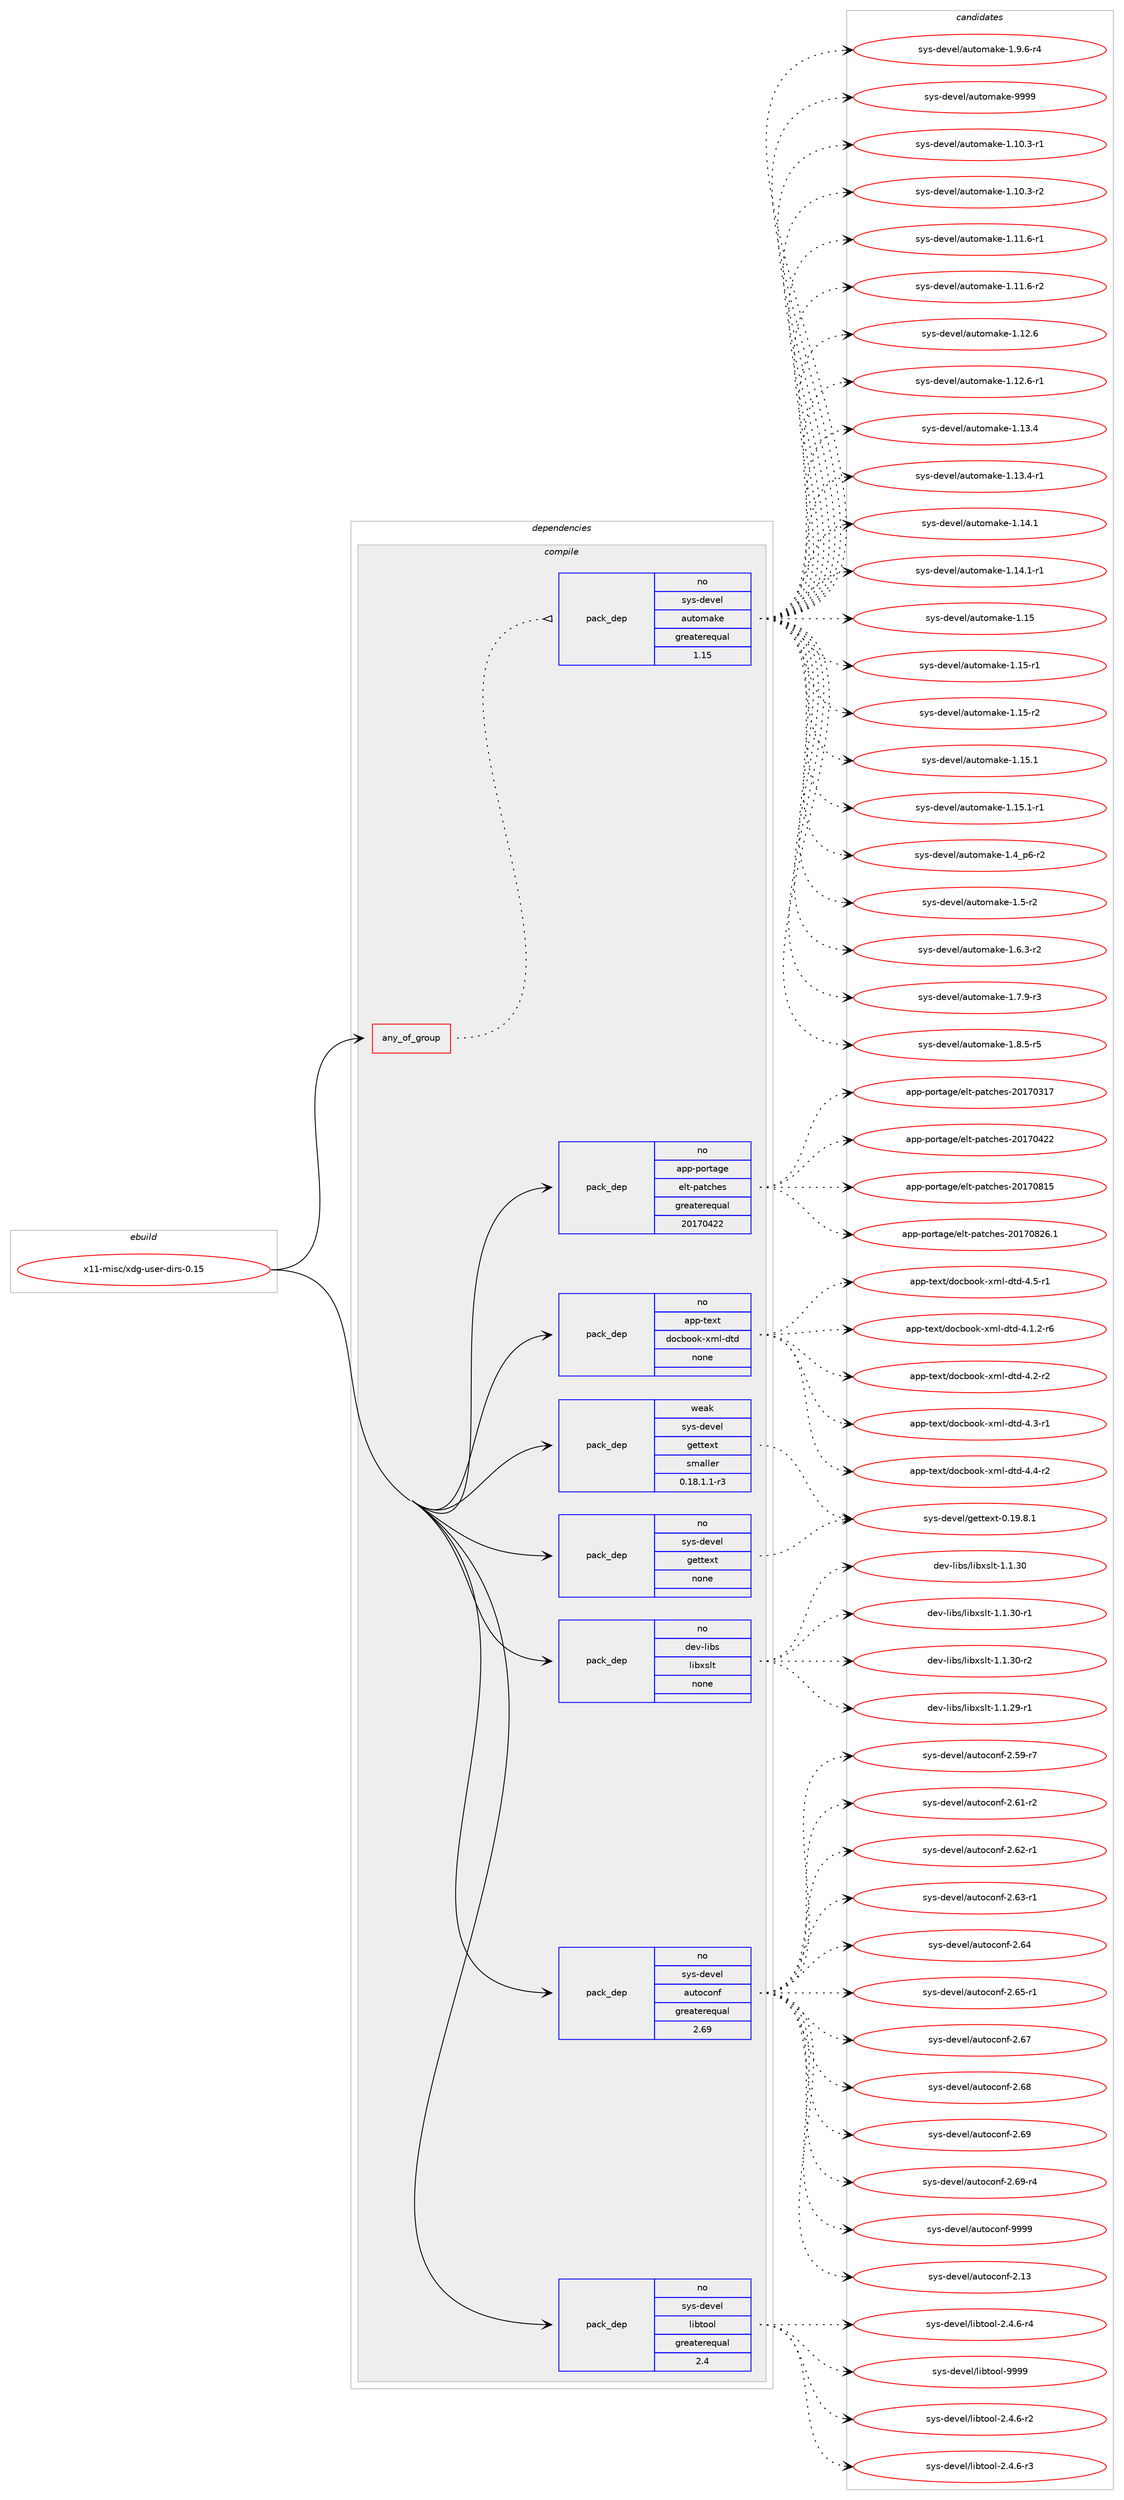 digraph prolog {

# *************
# Graph options
# *************

newrank=true;
concentrate=true;
compound=true;
graph [rankdir=LR,fontname=Helvetica,fontsize=10,ranksep=1.5];#, ranksep=2.5, nodesep=0.2];
edge  [arrowhead=vee];
node  [fontname=Helvetica,fontsize=10];

# **********
# The ebuild
# **********

subgraph cluster_leftcol {
color=gray;
rank=same;
label=<<i>ebuild</i>>;
id [label="x11-misc/xdg-user-dirs-0.15", color=red, width=4, href="../x11-misc/xdg-user-dirs-0.15.svg"];
}

# ****************
# The dependencies
# ****************

subgraph cluster_midcol {
color=gray;
label=<<i>dependencies</i>>;
subgraph cluster_compile {
fillcolor="#eeeeee";
style=filled;
label=<<i>compile</i>>;
subgraph any9517 {
dependency525017 [label=<<TABLE BORDER="0" CELLBORDER="1" CELLSPACING="0" CELLPADDING="4"><TR><TD CELLPADDING="10">any_of_group</TD></TR></TABLE>>, shape=none, color=red];subgraph pack391770 {
dependency525018 [label=<<TABLE BORDER="0" CELLBORDER="1" CELLSPACING="0" CELLPADDING="4" WIDTH="220"><TR><TD ROWSPAN="6" CELLPADDING="30">pack_dep</TD></TR><TR><TD WIDTH="110">no</TD></TR><TR><TD>sys-devel</TD></TR><TR><TD>automake</TD></TR><TR><TD>greaterequal</TD></TR><TR><TD>1.15</TD></TR></TABLE>>, shape=none, color=blue];
}
dependency525017:e -> dependency525018:w [weight=20,style="dotted",arrowhead="oinv"];
}
id:e -> dependency525017:w [weight=20,style="solid",arrowhead="vee"];
subgraph pack391771 {
dependency525019 [label=<<TABLE BORDER="0" CELLBORDER="1" CELLSPACING="0" CELLPADDING="4" WIDTH="220"><TR><TD ROWSPAN="6" CELLPADDING="30">pack_dep</TD></TR><TR><TD WIDTH="110">no</TD></TR><TR><TD>app-portage</TD></TR><TR><TD>elt-patches</TD></TR><TR><TD>greaterequal</TD></TR><TR><TD>20170422</TD></TR></TABLE>>, shape=none, color=blue];
}
id:e -> dependency525019:w [weight=20,style="solid",arrowhead="vee"];
subgraph pack391772 {
dependency525020 [label=<<TABLE BORDER="0" CELLBORDER="1" CELLSPACING="0" CELLPADDING="4" WIDTH="220"><TR><TD ROWSPAN="6" CELLPADDING="30">pack_dep</TD></TR><TR><TD WIDTH="110">no</TD></TR><TR><TD>app-text</TD></TR><TR><TD>docbook-xml-dtd</TD></TR><TR><TD>none</TD></TR><TR><TD></TD></TR></TABLE>>, shape=none, color=blue];
}
id:e -> dependency525020:w [weight=20,style="solid",arrowhead="vee"];
subgraph pack391773 {
dependency525021 [label=<<TABLE BORDER="0" CELLBORDER="1" CELLSPACING="0" CELLPADDING="4" WIDTH="220"><TR><TD ROWSPAN="6" CELLPADDING="30">pack_dep</TD></TR><TR><TD WIDTH="110">no</TD></TR><TR><TD>dev-libs</TD></TR><TR><TD>libxslt</TD></TR><TR><TD>none</TD></TR><TR><TD></TD></TR></TABLE>>, shape=none, color=blue];
}
id:e -> dependency525021:w [weight=20,style="solid",arrowhead="vee"];
subgraph pack391774 {
dependency525022 [label=<<TABLE BORDER="0" CELLBORDER="1" CELLSPACING="0" CELLPADDING="4" WIDTH="220"><TR><TD ROWSPAN="6" CELLPADDING="30">pack_dep</TD></TR><TR><TD WIDTH="110">no</TD></TR><TR><TD>sys-devel</TD></TR><TR><TD>autoconf</TD></TR><TR><TD>greaterequal</TD></TR><TR><TD>2.69</TD></TR></TABLE>>, shape=none, color=blue];
}
id:e -> dependency525022:w [weight=20,style="solid",arrowhead="vee"];
subgraph pack391775 {
dependency525023 [label=<<TABLE BORDER="0" CELLBORDER="1" CELLSPACING="0" CELLPADDING="4" WIDTH="220"><TR><TD ROWSPAN="6" CELLPADDING="30">pack_dep</TD></TR><TR><TD WIDTH="110">no</TD></TR><TR><TD>sys-devel</TD></TR><TR><TD>gettext</TD></TR><TR><TD>none</TD></TR><TR><TD></TD></TR></TABLE>>, shape=none, color=blue];
}
id:e -> dependency525023:w [weight=20,style="solid",arrowhead="vee"];
subgraph pack391776 {
dependency525024 [label=<<TABLE BORDER="0" CELLBORDER="1" CELLSPACING="0" CELLPADDING="4" WIDTH="220"><TR><TD ROWSPAN="6" CELLPADDING="30">pack_dep</TD></TR><TR><TD WIDTH="110">no</TD></TR><TR><TD>sys-devel</TD></TR><TR><TD>libtool</TD></TR><TR><TD>greaterequal</TD></TR><TR><TD>2.4</TD></TR></TABLE>>, shape=none, color=blue];
}
id:e -> dependency525024:w [weight=20,style="solid",arrowhead="vee"];
subgraph pack391777 {
dependency525025 [label=<<TABLE BORDER="0" CELLBORDER="1" CELLSPACING="0" CELLPADDING="4" WIDTH="220"><TR><TD ROWSPAN="6" CELLPADDING="30">pack_dep</TD></TR><TR><TD WIDTH="110">weak</TD></TR><TR><TD>sys-devel</TD></TR><TR><TD>gettext</TD></TR><TR><TD>smaller</TD></TR><TR><TD>0.18.1.1-r3</TD></TR></TABLE>>, shape=none, color=blue];
}
id:e -> dependency525025:w [weight=20,style="solid",arrowhead="vee"];
}
subgraph cluster_compileandrun {
fillcolor="#eeeeee";
style=filled;
label=<<i>compile and run</i>>;
}
subgraph cluster_run {
fillcolor="#eeeeee";
style=filled;
label=<<i>run</i>>;
}
}

# **************
# The candidates
# **************

subgraph cluster_choices {
rank=same;
color=gray;
label=<<i>candidates</i>>;

subgraph choice391770 {
color=black;
nodesep=1;
choice11512111545100101118101108479711711611110997107101454946494846514511449 [label="sys-devel/automake-1.10.3-r1", color=red, width=4,href="../sys-devel/automake-1.10.3-r1.svg"];
choice11512111545100101118101108479711711611110997107101454946494846514511450 [label="sys-devel/automake-1.10.3-r2", color=red, width=4,href="../sys-devel/automake-1.10.3-r2.svg"];
choice11512111545100101118101108479711711611110997107101454946494946544511449 [label="sys-devel/automake-1.11.6-r1", color=red, width=4,href="../sys-devel/automake-1.11.6-r1.svg"];
choice11512111545100101118101108479711711611110997107101454946494946544511450 [label="sys-devel/automake-1.11.6-r2", color=red, width=4,href="../sys-devel/automake-1.11.6-r2.svg"];
choice1151211154510010111810110847971171161111099710710145494649504654 [label="sys-devel/automake-1.12.6", color=red, width=4,href="../sys-devel/automake-1.12.6.svg"];
choice11512111545100101118101108479711711611110997107101454946495046544511449 [label="sys-devel/automake-1.12.6-r1", color=red, width=4,href="../sys-devel/automake-1.12.6-r1.svg"];
choice1151211154510010111810110847971171161111099710710145494649514652 [label="sys-devel/automake-1.13.4", color=red, width=4,href="../sys-devel/automake-1.13.4.svg"];
choice11512111545100101118101108479711711611110997107101454946495146524511449 [label="sys-devel/automake-1.13.4-r1", color=red, width=4,href="../sys-devel/automake-1.13.4-r1.svg"];
choice1151211154510010111810110847971171161111099710710145494649524649 [label="sys-devel/automake-1.14.1", color=red, width=4,href="../sys-devel/automake-1.14.1.svg"];
choice11512111545100101118101108479711711611110997107101454946495246494511449 [label="sys-devel/automake-1.14.1-r1", color=red, width=4,href="../sys-devel/automake-1.14.1-r1.svg"];
choice115121115451001011181011084797117116111109971071014549464953 [label="sys-devel/automake-1.15", color=red, width=4,href="../sys-devel/automake-1.15.svg"];
choice1151211154510010111810110847971171161111099710710145494649534511449 [label="sys-devel/automake-1.15-r1", color=red, width=4,href="../sys-devel/automake-1.15-r1.svg"];
choice1151211154510010111810110847971171161111099710710145494649534511450 [label="sys-devel/automake-1.15-r2", color=red, width=4,href="../sys-devel/automake-1.15-r2.svg"];
choice1151211154510010111810110847971171161111099710710145494649534649 [label="sys-devel/automake-1.15.1", color=red, width=4,href="../sys-devel/automake-1.15.1.svg"];
choice11512111545100101118101108479711711611110997107101454946495346494511449 [label="sys-devel/automake-1.15.1-r1", color=red, width=4,href="../sys-devel/automake-1.15.1-r1.svg"];
choice115121115451001011181011084797117116111109971071014549465295112544511450 [label="sys-devel/automake-1.4_p6-r2", color=red, width=4,href="../sys-devel/automake-1.4_p6-r2.svg"];
choice11512111545100101118101108479711711611110997107101454946534511450 [label="sys-devel/automake-1.5-r2", color=red, width=4,href="../sys-devel/automake-1.5-r2.svg"];
choice115121115451001011181011084797117116111109971071014549465446514511450 [label="sys-devel/automake-1.6.3-r2", color=red, width=4,href="../sys-devel/automake-1.6.3-r2.svg"];
choice115121115451001011181011084797117116111109971071014549465546574511451 [label="sys-devel/automake-1.7.9-r3", color=red, width=4,href="../sys-devel/automake-1.7.9-r3.svg"];
choice115121115451001011181011084797117116111109971071014549465646534511453 [label="sys-devel/automake-1.8.5-r5", color=red, width=4,href="../sys-devel/automake-1.8.5-r5.svg"];
choice115121115451001011181011084797117116111109971071014549465746544511452 [label="sys-devel/automake-1.9.6-r4", color=red, width=4,href="../sys-devel/automake-1.9.6-r4.svg"];
choice115121115451001011181011084797117116111109971071014557575757 [label="sys-devel/automake-9999", color=red, width=4,href="../sys-devel/automake-9999.svg"];
dependency525018:e -> choice11512111545100101118101108479711711611110997107101454946494846514511449:w [style=dotted,weight="100"];
dependency525018:e -> choice11512111545100101118101108479711711611110997107101454946494846514511450:w [style=dotted,weight="100"];
dependency525018:e -> choice11512111545100101118101108479711711611110997107101454946494946544511449:w [style=dotted,weight="100"];
dependency525018:e -> choice11512111545100101118101108479711711611110997107101454946494946544511450:w [style=dotted,weight="100"];
dependency525018:e -> choice1151211154510010111810110847971171161111099710710145494649504654:w [style=dotted,weight="100"];
dependency525018:e -> choice11512111545100101118101108479711711611110997107101454946495046544511449:w [style=dotted,weight="100"];
dependency525018:e -> choice1151211154510010111810110847971171161111099710710145494649514652:w [style=dotted,weight="100"];
dependency525018:e -> choice11512111545100101118101108479711711611110997107101454946495146524511449:w [style=dotted,weight="100"];
dependency525018:e -> choice1151211154510010111810110847971171161111099710710145494649524649:w [style=dotted,weight="100"];
dependency525018:e -> choice11512111545100101118101108479711711611110997107101454946495246494511449:w [style=dotted,weight="100"];
dependency525018:e -> choice115121115451001011181011084797117116111109971071014549464953:w [style=dotted,weight="100"];
dependency525018:e -> choice1151211154510010111810110847971171161111099710710145494649534511449:w [style=dotted,weight="100"];
dependency525018:e -> choice1151211154510010111810110847971171161111099710710145494649534511450:w [style=dotted,weight="100"];
dependency525018:e -> choice1151211154510010111810110847971171161111099710710145494649534649:w [style=dotted,weight="100"];
dependency525018:e -> choice11512111545100101118101108479711711611110997107101454946495346494511449:w [style=dotted,weight="100"];
dependency525018:e -> choice115121115451001011181011084797117116111109971071014549465295112544511450:w [style=dotted,weight="100"];
dependency525018:e -> choice11512111545100101118101108479711711611110997107101454946534511450:w [style=dotted,weight="100"];
dependency525018:e -> choice115121115451001011181011084797117116111109971071014549465446514511450:w [style=dotted,weight="100"];
dependency525018:e -> choice115121115451001011181011084797117116111109971071014549465546574511451:w [style=dotted,weight="100"];
dependency525018:e -> choice115121115451001011181011084797117116111109971071014549465646534511453:w [style=dotted,weight="100"];
dependency525018:e -> choice115121115451001011181011084797117116111109971071014549465746544511452:w [style=dotted,weight="100"];
dependency525018:e -> choice115121115451001011181011084797117116111109971071014557575757:w [style=dotted,weight="100"];
}
subgraph choice391771 {
color=black;
nodesep=1;
choice97112112451121111141169710310147101108116451129711699104101115455048495548514955 [label="app-portage/elt-patches-20170317", color=red, width=4,href="../app-portage/elt-patches-20170317.svg"];
choice97112112451121111141169710310147101108116451129711699104101115455048495548525050 [label="app-portage/elt-patches-20170422", color=red, width=4,href="../app-portage/elt-patches-20170422.svg"];
choice97112112451121111141169710310147101108116451129711699104101115455048495548564953 [label="app-portage/elt-patches-20170815", color=red, width=4,href="../app-portage/elt-patches-20170815.svg"];
choice971121124511211111411697103101471011081164511297116991041011154550484955485650544649 [label="app-portage/elt-patches-20170826.1", color=red, width=4,href="../app-portage/elt-patches-20170826.1.svg"];
dependency525019:e -> choice97112112451121111141169710310147101108116451129711699104101115455048495548514955:w [style=dotted,weight="100"];
dependency525019:e -> choice97112112451121111141169710310147101108116451129711699104101115455048495548525050:w [style=dotted,weight="100"];
dependency525019:e -> choice97112112451121111141169710310147101108116451129711699104101115455048495548564953:w [style=dotted,weight="100"];
dependency525019:e -> choice971121124511211111411697103101471011081164511297116991041011154550484955485650544649:w [style=dotted,weight="100"];
}
subgraph choice391772 {
color=black;
nodesep=1;
choice971121124511610112011647100111999811111110745120109108451001161004552464946504511454 [label="app-text/docbook-xml-dtd-4.1.2-r6", color=red, width=4,href="../app-text/docbook-xml-dtd-4.1.2-r6.svg"];
choice97112112451161011201164710011199981111111074512010910845100116100455246504511450 [label="app-text/docbook-xml-dtd-4.2-r2", color=red, width=4,href="../app-text/docbook-xml-dtd-4.2-r2.svg"];
choice97112112451161011201164710011199981111111074512010910845100116100455246514511449 [label="app-text/docbook-xml-dtd-4.3-r1", color=red, width=4,href="../app-text/docbook-xml-dtd-4.3-r1.svg"];
choice97112112451161011201164710011199981111111074512010910845100116100455246524511450 [label="app-text/docbook-xml-dtd-4.4-r2", color=red, width=4,href="../app-text/docbook-xml-dtd-4.4-r2.svg"];
choice97112112451161011201164710011199981111111074512010910845100116100455246534511449 [label="app-text/docbook-xml-dtd-4.5-r1", color=red, width=4,href="../app-text/docbook-xml-dtd-4.5-r1.svg"];
dependency525020:e -> choice971121124511610112011647100111999811111110745120109108451001161004552464946504511454:w [style=dotted,weight="100"];
dependency525020:e -> choice97112112451161011201164710011199981111111074512010910845100116100455246504511450:w [style=dotted,weight="100"];
dependency525020:e -> choice97112112451161011201164710011199981111111074512010910845100116100455246514511449:w [style=dotted,weight="100"];
dependency525020:e -> choice97112112451161011201164710011199981111111074512010910845100116100455246524511450:w [style=dotted,weight="100"];
dependency525020:e -> choice97112112451161011201164710011199981111111074512010910845100116100455246534511449:w [style=dotted,weight="100"];
}
subgraph choice391773 {
color=black;
nodesep=1;
choice10010111845108105981154710810598120115108116454946494650574511449 [label="dev-libs/libxslt-1.1.29-r1", color=red, width=4,href="../dev-libs/libxslt-1.1.29-r1.svg"];
choice1001011184510810598115471081059812011510811645494649465148 [label="dev-libs/libxslt-1.1.30", color=red, width=4,href="../dev-libs/libxslt-1.1.30.svg"];
choice10010111845108105981154710810598120115108116454946494651484511449 [label="dev-libs/libxslt-1.1.30-r1", color=red, width=4,href="../dev-libs/libxslt-1.1.30-r1.svg"];
choice10010111845108105981154710810598120115108116454946494651484511450 [label="dev-libs/libxslt-1.1.30-r2", color=red, width=4,href="../dev-libs/libxslt-1.1.30-r2.svg"];
dependency525021:e -> choice10010111845108105981154710810598120115108116454946494650574511449:w [style=dotted,weight="100"];
dependency525021:e -> choice1001011184510810598115471081059812011510811645494649465148:w [style=dotted,weight="100"];
dependency525021:e -> choice10010111845108105981154710810598120115108116454946494651484511449:w [style=dotted,weight="100"];
dependency525021:e -> choice10010111845108105981154710810598120115108116454946494651484511450:w [style=dotted,weight="100"];
}
subgraph choice391774 {
color=black;
nodesep=1;
choice115121115451001011181011084797117116111991111101024550464951 [label="sys-devel/autoconf-2.13", color=red, width=4,href="../sys-devel/autoconf-2.13.svg"];
choice1151211154510010111810110847971171161119911111010245504653574511455 [label="sys-devel/autoconf-2.59-r7", color=red, width=4,href="../sys-devel/autoconf-2.59-r7.svg"];
choice1151211154510010111810110847971171161119911111010245504654494511450 [label="sys-devel/autoconf-2.61-r2", color=red, width=4,href="../sys-devel/autoconf-2.61-r2.svg"];
choice1151211154510010111810110847971171161119911111010245504654504511449 [label="sys-devel/autoconf-2.62-r1", color=red, width=4,href="../sys-devel/autoconf-2.62-r1.svg"];
choice1151211154510010111810110847971171161119911111010245504654514511449 [label="sys-devel/autoconf-2.63-r1", color=red, width=4,href="../sys-devel/autoconf-2.63-r1.svg"];
choice115121115451001011181011084797117116111991111101024550465452 [label="sys-devel/autoconf-2.64", color=red, width=4,href="../sys-devel/autoconf-2.64.svg"];
choice1151211154510010111810110847971171161119911111010245504654534511449 [label="sys-devel/autoconf-2.65-r1", color=red, width=4,href="../sys-devel/autoconf-2.65-r1.svg"];
choice115121115451001011181011084797117116111991111101024550465455 [label="sys-devel/autoconf-2.67", color=red, width=4,href="../sys-devel/autoconf-2.67.svg"];
choice115121115451001011181011084797117116111991111101024550465456 [label="sys-devel/autoconf-2.68", color=red, width=4,href="../sys-devel/autoconf-2.68.svg"];
choice115121115451001011181011084797117116111991111101024550465457 [label="sys-devel/autoconf-2.69", color=red, width=4,href="../sys-devel/autoconf-2.69.svg"];
choice1151211154510010111810110847971171161119911111010245504654574511452 [label="sys-devel/autoconf-2.69-r4", color=red, width=4,href="../sys-devel/autoconf-2.69-r4.svg"];
choice115121115451001011181011084797117116111991111101024557575757 [label="sys-devel/autoconf-9999", color=red, width=4,href="../sys-devel/autoconf-9999.svg"];
dependency525022:e -> choice115121115451001011181011084797117116111991111101024550464951:w [style=dotted,weight="100"];
dependency525022:e -> choice1151211154510010111810110847971171161119911111010245504653574511455:w [style=dotted,weight="100"];
dependency525022:e -> choice1151211154510010111810110847971171161119911111010245504654494511450:w [style=dotted,weight="100"];
dependency525022:e -> choice1151211154510010111810110847971171161119911111010245504654504511449:w [style=dotted,weight="100"];
dependency525022:e -> choice1151211154510010111810110847971171161119911111010245504654514511449:w [style=dotted,weight="100"];
dependency525022:e -> choice115121115451001011181011084797117116111991111101024550465452:w [style=dotted,weight="100"];
dependency525022:e -> choice1151211154510010111810110847971171161119911111010245504654534511449:w [style=dotted,weight="100"];
dependency525022:e -> choice115121115451001011181011084797117116111991111101024550465455:w [style=dotted,weight="100"];
dependency525022:e -> choice115121115451001011181011084797117116111991111101024550465456:w [style=dotted,weight="100"];
dependency525022:e -> choice115121115451001011181011084797117116111991111101024550465457:w [style=dotted,weight="100"];
dependency525022:e -> choice1151211154510010111810110847971171161119911111010245504654574511452:w [style=dotted,weight="100"];
dependency525022:e -> choice115121115451001011181011084797117116111991111101024557575757:w [style=dotted,weight="100"];
}
subgraph choice391775 {
color=black;
nodesep=1;
choice1151211154510010111810110847103101116116101120116454846495746564649 [label="sys-devel/gettext-0.19.8.1", color=red, width=4,href="../sys-devel/gettext-0.19.8.1.svg"];
dependency525023:e -> choice1151211154510010111810110847103101116116101120116454846495746564649:w [style=dotted,weight="100"];
}
subgraph choice391776 {
color=black;
nodesep=1;
choice1151211154510010111810110847108105981161111111084550465246544511450 [label="sys-devel/libtool-2.4.6-r2", color=red, width=4,href="../sys-devel/libtool-2.4.6-r2.svg"];
choice1151211154510010111810110847108105981161111111084550465246544511451 [label="sys-devel/libtool-2.4.6-r3", color=red, width=4,href="../sys-devel/libtool-2.4.6-r3.svg"];
choice1151211154510010111810110847108105981161111111084550465246544511452 [label="sys-devel/libtool-2.4.6-r4", color=red, width=4,href="../sys-devel/libtool-2.4.6-r4.svg"];
choice1151211154510010111810110847108105981161111111084557575757 [label="sys-devel/libtool-9999", color=red, width=4,href="../sys-devel/libtool-9999.svg"];
dependency525024:e -> choice1151211154510010111810110847108105981161111111084550465246544511450:w [style=dotted,weight="100"];
dependency525024:e -> choice1151211154510010111810110847108105981161111111084550465246544511451:w [style=dotted,weight="100"];
dependency525024:e -> choice1151211154510010111810110847108105981161111111084550465246544511452:w [style=dotted,weight="100"];
dependency525024:e -> choice1151211154510010111810110847108105981161111111084557575757:w [style=dotted,weight="100"];
}
subgraph choice391777 {
color=black;
nodesep=1;
choice1151211154510010111810110847103101116116101120116454846495746564649 [label="sys-devel/gettext-0.19.8.1", color=red, width=4,href="../sys-devel/gettext-0.19.8.1.svg"];
dependency525025:e -> choice1151211154510010111810110847103101116116101120116454846495746564649:w [style=dotted,weight="100"];
}
}

}
